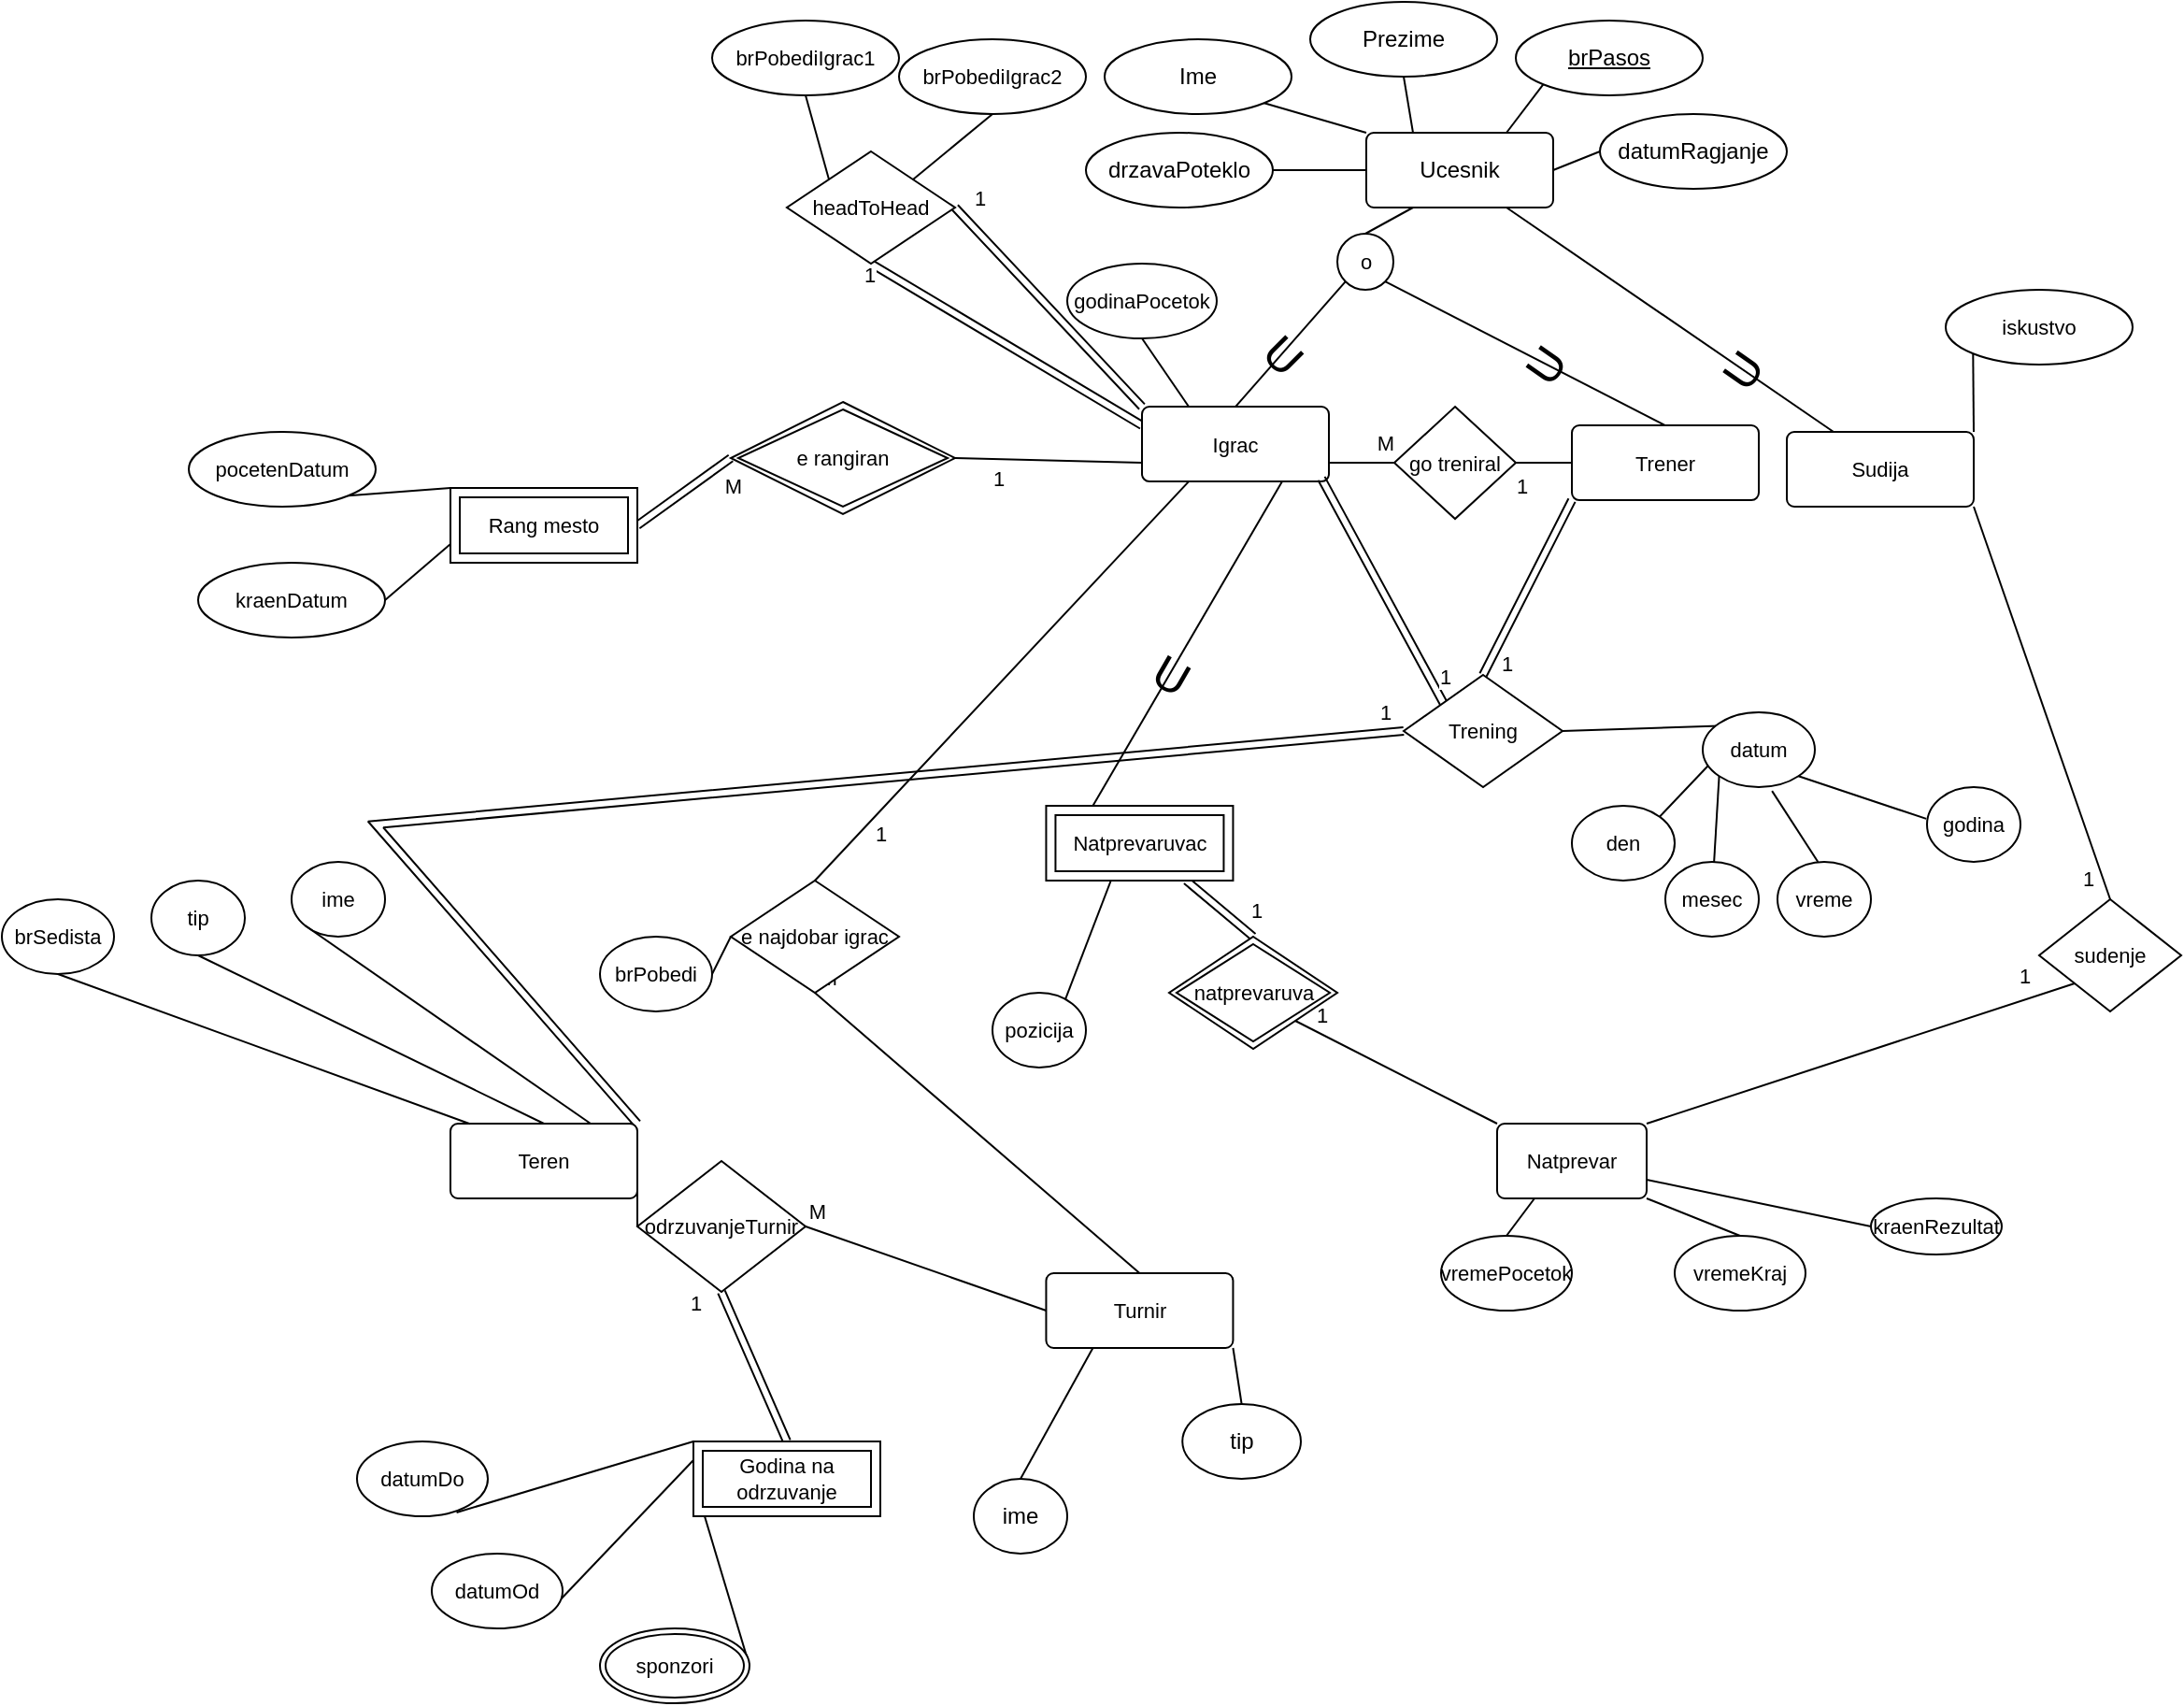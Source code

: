 <mxfile version="22.0.8" type="github">
  <diagram name="Page-1" id="bCBQcqJFbT7YR_BkL4kP">
    <mxGraphModel dx="2097" dy="680" grid="1" gridSize="10" guides="1" tooltips="1" connect="1" arrows="1" fold="1" page="1" pageScale="1" pageWidth="850" pageHeight="1100" math="0" shadow="0">
      <root>
        <mxCell id="0" />
        <mxCell id="1" parent="0" />
        <mxCell id="mq__92epC1WS6delLXho-19" style="edgeStyle=none;shape=connector;rounded=0;orthogonalLoop=1;jettySize=auto;html=1;exitX=0.25;exitY=1;exitDx=0;exitDy=0;entryX=0.5;entryY=0;entryDx=0;entryDy=0;labelBackgroundColor=default;strokeColor=default;align=center;verticalAlign=middle;fontFamily=Helvetica;fontSize=11;fontColor=default;endArrow=none;endFill=0;" parent="1" source="mq__92epC1WS6delLXho-2" target="mq__92epC1WS6delLXho-18" edge="1">
          <mxGeometry relative="1" as="geometry" />
        </mxCell>
        <mxCell id="mq__92epC1WS6delLXho-2" value="&lt;div&gt;Ucesnik&lt;/div&gt;" style="rounded=1;arcSize=10;whiteSpace=wrap;html=1;align=center;" parent="1" vertex="1">
          <mxGeometry x="200" y="90" width="100" height="40" as="geometry" />
        </mxCell>
        <mxCell id="mq__92epC1WS6delLXho-10" style="shape=connector;rounded=0;orthogonalLoop=1;jettySize=auto;html=1;exitX=1;exitY=1;exitDx=0;exitDy=0;labelBackgroundColor=default;strokeColor=default;align=center;verticalAlign=middle;fontFamily=Helvetica;fontSize=11;fontColor=default;endArrow=none;endFill=0;entryX=0;entryY=0;entryDx=0;entryDy=0;" parent="1" source="mq__92epC1WS6delLXho-4" target="mq__92epC1WS6delLXho-2" edge="1">
          <mxGeometry relative="1" as="geometry">
            <mxPoint x="170" y="100" as="targetPoint" />
          </mxGeometry>
        </mxCell>
        <mxCell id="mq__92epC1WS6delLXho-4" value="Ime" style="ellipse;whiteSpace=wrap;html=1;align=center;" parent="1" vertex="1">
          <mxGeometry x="60" y="40" width="100" height="40" as="geometry" />
        </mxCell>
        <mxCell id="mq__92epC1WS6delLXho-11" style="edgeStyle=none;shape=connector;rounded=0;orthogonalLoop=1;jettySize=auto;html=1;exitX=0.5;exitY=1;exitDx=0;exitDy=0;entryX=0.25;entryY=0;entryDx=0;entryDy=0;labelBackgroundColor=default;strokeColor=default;align=center;verticalAlign=middle;fontFamily=Helvetica;fontSize=11;fontColor=default;endArrow=none;endFill=0;" parent="1" source="mq__92epC1WS6delLXho-5" target="mq__92epC1WS6delLXho-2" edge="1">
          <mxGeometry relative="1" as="geometry" />
        </mxCell>
        <mxCell id="mq__92epC1WS6delLXho-5" value="Prezime" style="ellipse;whiteSpace=wrap;html=1;align=center;" parent="1" vertex="1">
          <mxGeometry x="170" y="20" width="100" height="40" as="geometry" />
        </mxCell>
        <mxCell id="mq__92epC1WS6delLXho-12" style="edgeStyle=none;shape=connector;rounded=0;orthogonalLoop=1;jettySize=auto;html=1;exitX=0;exitY=1;exitDx=0;exitDy=0;entryX=0.75;entryY=0;entryDx=0;entryDy=0;labelBackgroundColor=default;strokeColor=default;align=center;verticalAlign=middle;fontFamily=Helvetica;fontSize=11;fontColor=default;endArrow=none;endFill=0;" parent="1" source="mq__92epC1WS6delLXho-6" target="mq__92epC1WS6delLXho-2" edge="1">
          <mxGeometry relative="1" as="geometry" />
        </mxCell>
        <mxCell id="mq__92epC1WS6delLXho-6" value="&lt;u&gt;brPasos&lt;/u&gt;" style="ellipse;whiteSpace=wrap;html=1;align=center;" parent="1" vertex="1">
          <mxGeometry x="280" y="30" width="100" height="40" as="geometry" />
        </mxCell>
        <mxCell id="mq__92epC1WS6delLXho-9" style="edgeStyle=orthogonalEdgeStyle;rounded=0;orthogonalLoop=1;jettySize=auto;html=1;exitX=1;exitY=0.5;exitDx=0;exitDy=0;endArrow=none;endFill=0;" parent="1" source="mq__92epC1WS6delLXho-7" target="mq__92epC1WS6delLXho-2" edge="1">
          <mxGeometry relative="1" as="geometry" />
        </mxCell>
        <mxCell id="mq__92epC1WS6delLXho-7" value="drzavaPoteklo" style="ellipse;whiteSpace=wrap;html=1;align=center;" parent="1" vertex="1">
          <mxGeometry x="50" y="90" width="100" height="40" as="geometry" />
        </mxCell>
        <mxCell id="mq__92epC1WS6delLXho-13" style="edgeStyle=none;shape=connector;rounded=0;orthogonalLoop=1;jettySize=auto;html=1;exitX=0;exitY=0.5;exitDx=0;exitDy=0;entryX=1;entryY=0.5;entryDx=0;entryDy=0;labelBackgroundColor=default;strokeColor=default;align=center;verticalAlign=middle;fontFamily=Helvetica;fontSize=11;fontColor=default;endArrow=none;endFill=0;" parent="1" source="mq__92epC1WS6delLXho-8" target="mq__92epC1WS6delLXho-2" edge="1">
          <mxGeometry relative="1" as="geometry" />
        </mxCell>
        <mxCell id="mq__92epC1WS6delLXho-8" value="datumRagjanje" style="ellipse;whiteSpace=wrap;html=1;align=center;" parent="1" vertex="1">
          <mxGeometry x="325" y="80" width="100" height="40" as="geometry" />
        </mxCell>
        <mxCell id="mq__92epC1WS6delLXho-47" value="1" style="edgeStyle=none;shape=connector;rounded=0;orthogonalLoop=1;jettySize=auto;html=1;exitX=0;exitY=0.75;exitDx=0;exitDy=0;entryX=1;entryY=0.5;entryDx=0;entryDy=0;labelBackgroundColor=default;strokeColor=default;align=center;verticalAlign=middle;fontFamily=Helvetica;fontSize=11;fontColor=default;endArrow=none;endFill=0;" parent="1" source="mq__92epC1WS6delLXho-15" target="mq__92epC1WS6delLXho-44" edge="1">
          <mxGeometry x="0.54" y="10" relative="1" as="geometry">
            <mxPoint as="offset" />
          </mxGeometry>
        </mxCell>
        <mxCell id="mq__92epC1WS6delLXho-51" value="M" style="edgeStyle=none;shape=connector;rounded=0;orthogonalLoop=1;jettySize=auto;html=1;exitX=1;exitY=0.75;exitDx=0;exitDy=0;entryX=0;entryY=0.5;entryDx=0;entryDy=0;labelBackgroundColor=default;strokeColor=default;align=center;verticalAlign=middle;fontFamily=Helvetica;fontSize=11;fontColor=default;endArrow=none;endFill=0;" parent="1" source="mq__92epC1WS6delLXho-15" target="mq__92epC1WS6delLXho-49" edge="1">
          <mxGeometry x="0.715" y="11" relative="1" as="geometry">
            <mxPoint as="offset" />
          </mxGeometry>
        </mxCell>
        <mxCell id="9Mbee1yuVD9q4XuMxD_L-72" value="1" style="edgeStyle=none;shape=link;rounded=0;orthogonalLoop=1;jettySize=auto;html=1;exitX=0;exitY=0;exitDx=0;exitDy=0;entryX=1;entryY=0.5;entryDx=0;entryDy=0;labelBackgroundColor=default;strokeColor=default;align=center;verticalAlign=middle;fontFamily=Helvetica;fontSize=11;fontColor=default;endArrow=none;endFill=0;" edge="1" parent="1" source="mq__92epC1WS6delLXho-15" target="9Mbee1yuVD9q4XuMxD_L-71">
          <mxGeometry x="0.921" y="-13" relative="1" as="geometry">
            <mxPoint as="offset" />
          </mxGeometry>
        </mxCell>
        <mxCell id="9Mbee1yuVD9q4XuMxD_L-73" value="1" style="edgeStyle=none;shape=link;rounded=0;orthogonalLoop=1;jettySize=auto;html=1;exitX=0;exitY=0.25;exitDx=0;exitDy=0;entryX=0.5;entryY=1;entryDx=0;entryDy=0;labelBackgroundColor=default;strokeColor=default;align=center;verticalAlign=middle;fontFamily=Helvetica;fontSize=11;fontColor=default;endArrow=none;endFill=0;" edge="1" parent="1" source="mq__92epC1WS6delLXho-15" target="9Mbee1yuVD9q4XuMxD_L-71">
          <mxGeometry x="0.98" y="6" relative="1" as="geometry">
            <mxPoint as="offset" />
          </mxGeometry>
        </mxCell>
        <mxCell id="mq__92epC1WS6delLXho-15" value="Igrac" style="rounded=1;arcSize=10;whiteSpace=wrap;html=1;align=center;fontFamily=Helvetica;fontSize=11;fontColor=default;" parent="1" vertex="1">
          <mxGeometry x="80" y="236.53" width="100" height="40" as="geometry" />
        </mxCell>
        <mxCell id="mq__92epC1WS6delLXho-50" value="1" style="edgeStyle=none;shape=connector;rounded=0;orthogonalLoop=1;jettySize=auto;html=1;exitX=0;exitY=0.5;exitDx=0;exitDy=0;entryX=1;entryY=0.5;entryDx=0;entryDy=0;labelBackgroundColor=default;strokeColor=default;align=center;verticalAlign=middle;fontFamily=Helvetica;fontSize=11;fontColor=default;endArrow=none;endFill=0;" parent="1" source="mq__92epC1WS6delLXho-16" target="mq__92epC1WS6delLXho-49" edge="1">
          <mxGeometry x="0.786" y="12" relative="1" as="geometry">
            <mxPoint as="offset" />
          </mxGeometry>
        </mxCell>
        <mxCell id="mq__92epC1WS6delLXho-16" value="Trener" style="rounded=1;arcSize=10;whiteSpace=wrap;html=1;align=center;fontFamily=Helvetica;fontSize=11;fontColor=default;" parent="1" vertex="1">
          <mxGeometry x="310" y="246.53" width="100" height="40" as="geometry" />
        </mxCell>
        <mxCell id="mq__92epC1WS6delLXho-21" style="edgeStyle=none;shape=connector;rounded=0;orthogonalLoop=1;jettySize=auto;html=1;exitX=1;exitY=1;exitDx=0;exitDy=0;entryX=0.5;entryY=0;entryDx=0;entryDy=0;labelBackgroundColor=default;strokeColor=default;align=center;verticalAlign=middle;fontFamily=Helvetica;fontSize=11;fontColor=default;endArrow=none;endFill=0;" parent="1" source="mq__92epC1WS6delLXho-18" target="mq__92epC1WS6delLXho-16" edge="1">
          <mxGeometry relative="1" as="geometry" />
        </mxCell>
        <mxCell id="mq__92epC1WS6delLXho-18" value="o" style="ellipse;whiteSpace=wrap;html=1;aspect=fixed;fontFamily=Helvetica;fontSize=11;fontColor=default;" parent="1" vertex="1">
          <mxGeometry x="184.51" y="144" width="30" height="30" as="geometry" />
        </mxCell>
        <mxCell id="mq__92epC1WS6delLXho-31" value="" style="group" parent="1" vertex="1" connectable="0">
          <mxGeometry x="128.72" y="180" width="55.794" height="56.526" as="geometry" />
        </mxCell>
        <mxCell id="mq__92epC1WS6delLXho-32" value="" style="group" parent="mq__92epC1WS6delLXho-31" vertex="1" connectable="0">
          <mxGeometry x="-0.774" y="-0.042" width="56.569" height="56.569" as="geometry" />
        </mxCell>
        <mxCell id="mq__92epC1WS6delLXho-20" style="edgeStyle=none;shape=connector;rounded=0;orthogonalLoop=1;jettySize=auto;html=1;exitX=0;exitY=1;exitDx=0;exitDy=0;entryX=0.5;entryY=0;entryDx=0;entryDy=0;labelBackgroundColor=default;strokeColor=default;align=center;verticalAlign=middle;fontFamily=Helvetica;fontSize=11;fontColor=default;endArrow=none;endFill=0;" parent="mq__92epC1WS6delLXho-32" source="mq__92epC1WS6delLXho-18" target="mq__92epC1WS6delLXho-15" edge="1">
          <mxGeometry relative="1" as="geometry" />
        </mxCell>
        <mxCell id="mq__92epC1WS6delLXho-24" value="&lt;font style=&quot;font-size: 25px;&quot;&gt;U&lt;/font&gt;" style="text;html=1;align=center;verticalAlign=middle;resizable=0;points=[];autosize=1;strokeColor=none;fillColor=none;fontSize=11;fontFamily=Helvetica;fontColor=default;rotation=45;" parent="mq__92epC1WS6delLXho-32" vertex="1">
          <mxGeometry x="8.284" y="8.284" width="40" height="40" as="geometry" />
        </mxCell>
        <mxCell id="mq__92epC1WS6delLXho-34" value="" style="endArrow=none;html=1;rounded=0;labelBackgroundColor=default;strokeColor=default;align=center;verticalAlign=middle;fontFamily=Helvetica;fontSize=11;fontColor=default;shape=connector;exitX=0.75;exitY=1;exitDx=0;exitDy=0;entryX=0.25;entryY=0;entryDx=0;entryDy=0;" parent="1" source="mq__92epC1WS6delLXho-2" target="mq__92epC1WS6delLXho-35" edge="1">
          <mxGeometry width="50" height="50" relative="1" as="geometry">
            <mxPoint x="330" y="200" as="sourcePoint" />
            <mxPoint x="400" y="230" as="targetPoint" />
          </mxGeometry>
        </mxCell>
        <mxCell id="mq__92epC1WS6delLXho-35" value="Sudija" style="rounded=1;arcSize=10;whiteSpace=wrap;html=1;align=center;fontFamily=Helvetica;fontSize=11;fontColor=default;" parent="1" vertex="1">
          <mxGeometry x="425" y="250" width="100" height="40" as="geometry" />
        </mxCell>
        <mxCell id="mq__92epC1WS6delLXho-36" value="&lt;font style=&quot;font-size: 25px;&quot;&gt;U&lt;/font&gt;" style="text;html=1;align=center;verticalAlign=middle;resizable=0;points=[];autosize=1;strokeColor=none;fillColor=none;fontSize=11;fontFamily=Helvetica;fontColor=default;rotation=-55;" parent="1" vertex="1">
          <mxGeometry x="380" y="196.53" width="40" height="40" as="geometry" />
        </mxCell>
        <mxCell id="mq__92epC1WS6delLXho-45" value="M" style="edgeStyle=none;shape=link;rounded=0;orthogonalLoop=1;jettySize=auto;html=1;exitX=1;exitY=0.5;exitDx=0;exitDy=0;entryX=0;entryY=0.5;entryDx=0;entryDy=0;labelBackgroundColor=default;strokeColor=default;align=center;verticalAlign=middle;fontFamily=Helvetica;fontSize=11;fontColor=default;endArrow=none;endFill=0;" parent="1" source="mq__92epC1WS6delLXho-48" target="mq__92epC1WS6delLXho-44" edge="1">
          <mxGeometry x="0.75" y="-13" relative="1" as="geometry">
            <mxPoint x="-80" y="330" as="sourcePoint" />
            <mxPoint as="offset" />
          </mxGeometry>
        </mxCell>
        <mxCell id="mq__92epC1WS6delLXho-39" style="edgeStyle=none;shape=connector;rounded=0;orthogonalLoop=1;jettySize=auto;html=1;exitX=0.5;exitY=1;exitDx=0;exitDy=0;entryX=0.25;entryY=0;entryDx=0;entryDy=0;labelBackgroundColor=default;strokeColor=default;align=center;verticalAlign=middle;fontFamily=Helvetica;fontSize=11;fontColor=default;endArrow=none;endFill=0;" parent="1" source="mq__92epC1WS6delLXho-38" target="mq__92epC1WS6delLXho-15" edge="1">
          <mxGeometry relative="1" as="geometry" />
        </mxCell>
        <mxCell id="mq__92epC1WS6delLXho-38" value="godinaPocetok" style="ellipse;whiteSpace=wrap;html=1;align=center;fontFamily=Helvetica;fontSize=11;fontColor=default;" parent="1" vertex="1">
          <mxGeometry x="40" y="160" width="80" height="40" as="geometry" />
        </mxCell>
        <mxCell id="mq__92epC1WS6delLXho-42" style="edgeStyle=none;shape=connector;rounded=0;orthogonalLoop=1;jettySize=auto;html=1;exitX=1;exitY=1;exitDx=0;exitDy=0;entryX=0;entryY=0;entryDx=0;entryDy=0;labelBackgroundColor=default;strokeColor=default;align=center;verticalAlign=middle;fontFamily=Helvetica;fontSize=11;fontColor=default;endArrow=none;endFill=0;" parent="1" source="mq__92epC1WS6delLXho-40" target="mq__92epC1WS6delLXho-48" edge="1">
          <mxGeometry relative="1" as="geometry">
            <mxPoint x="-130" y="330" as="targetPoint" />
          </mxGeometry>
        </mxCell>
        <mxCell id="mq__92epC1WS6delLXho-40" value="pocetenDatum" style="ellipse;whiteSpace=wrap;html=1;align=center;fontFamily=Helvetica;fontSize=11;fontColor=default;" parent="1" vertex="1">
          <mxGeometry x="-430" y="250" width="100" height="40" as="geometry" />
        </mxCell>
        <mxCell id="mq__92epC1WS6delLXho-43" style="edgeStyle=none;shape=connector;rounded=0;orthogonalLoop=1;jettySize=auto;html=1;exitX=1;exitY=0.5;exitDx=0;exitDy=0;entryX=0;entryY=0.75;entryDx=0;entryDy=0;labelBackgroundColor=default;strokeColor=default;align=center;verticalAlign=middle;fontFamily=Helvetica;fontSize=11;fontColor=default;endArrow=none;endFill=0;" parent="1" source="mq__92epC1WS6delLXho-41" target="mq__92epC1WS6delLXho-48" edge="1">
          <mxGeometry relative="1" as="geometry">
            <mxPoint x="-130" y="370" as="targetPoint" />
          </mxGeometry>
        </mxCell>
        <mxCell id="mq__92epC1WS6delLXho-41" value="kraenDatum" style="ellipse;whiteSpace=wrap;html=1;align=center;fontFamily=Helvetica;fontSize=11;fontColor=default;" parent="1" vertex="1">
          <mxGeometry x="-425" y="320" width="100" height="40" as="geometry" />
        </mxCell>
        <mxCell id="mq__92epC1WS6delLXho-44" value="e rangiran" style="shape=rhombus;double=1;perimeter=rhombusPerimeter;whiteSpace=wrap;html=1;align=center;fontFamily=Helvetica;fontSize=11;fontColor=default;" parent="1" vertex="1">
          <mxGeometry x="-140" y="234" width="120" height="60" as="geometry" />
        </mxCell>
        <mxCell id="mq__92epC1WS6delLXho-48" value="Rang mesto" style="shape=ext;margin=3;double=1;whiteSpace=wrap;html=1;align=center;fontFamily=Helvetica;fontSize=11;fontColor=default;" parent="1" vertex="1">
          <mxGeometry x="-290" y="280" width="100" height="40" as="geometry" />
        </mxCell>
        <mxCell id="mq__92epC1WS6delLXho-49" value="go treniral" style="shape=rhombus;perimeter=rhombusPerimeter;whiteSpace=wrap;html=1;align=center;fontFamily=Helvetica;fontSize=11;fontColor=default;" parent="1" vertex="1">
          <mxGeometry x="215" y="236.53" width="65" height="60" as="geometry" />
        </mxCell>
        <mxCell id="mq__92epC1WS6delLXho-53" style="edgeStyle=none;shape=connector;rounded=0;orthogonalLoop=1;jettySize=auto;html=1;exitX=0;exitY=1;exitDx=0;exitDy=0;entryX=1;entryY=0;entryDx=0;entryDy=0;labelBackgroundColor=default;strokeColor=default;align=center;verticalAlign=middle;fontFamily=Helvetica;fontSize=11;fontColor=default;endArrow=none;endFill=0;" parent="1" source="mq__92epC1WS6delLXho-52" target="mq__92epC1WS6delLXho-35" edge="1">
          <mxGeometry relative="1" as="geometry" />
        </mxCell>
        <mxCell id="mq__92epC1WS6delLXho-52" value="iskustvo" style="ellipse;whiteSpace=wrap;html=1;align=center;fontFamily=Helvetica;fontSize=11;fontColor=default;" parent="1" vertex="1">
          <mxGeometry x="510" y="174" width="100" height="40" as="geometry" />
        </mxCell>
        <mxCell id="9Mbee1yuVD9q4XuMxD_L-7" value="M" style="edgeStyle=none;shape=connector;rounded=0;orthogonalLoop=1;jettySize=auto;html=1;exitX=0.5;exitY=0;exitDx=0;exitDy=0;entryX=0.5;entryY=1;entryDx=0;entryDy=0;labelBackgroundColor=default;strokeColor=default;align=center;verticalAlign=middle;fontFamily=Helvetica;fontSize=11;fontColor=default;endArrow=none;endFill=0;" edge="1" parent="1" source="mq__92epC1WS6delLXho-54" target="9Mbee1yuVD9q4XuMxD_L-6">
          <mxGeometry x="1" y="-10" relative="1" as="geometry">
            <mxPoint as="offset" />
          </mxGeometry>
        </mxCell>
        <mxCell id="9Mbee1yuVD9q4XuMxD_L-20" value="M" style="edgeStyle=none;shape=connector;rounded=0;orthogonalLoop=1;jettySize=auto;html=1;exitX=0;exitY=0.5;exitDx=0;exitDy=0;entryX=1;entryY=0.5;entryDx=0;entryDy=0;labelBackgroundColor=default;strokeColor=default;align=center;verticalAlign=middle;fontFamily=Helvetica;fontSize=11;fontColor=default;endArrow=none;endFill=0;" edge="1" parent="1" source="mq__92epC1WS6delLXho-54" target="9Mbee1yuVD9q4XuMxD_L-18">
          <mxGeometry x="0.954" y="-10" relative="1" as="geometry">
            <mxPoint as="offset" />
          </mxGeometry>
        </mxCell>
        <mxCell id="mq__92epC1WS6delLXho-54" value="Turnir" style="rounded=1;arcSize=10;whiteSpace=wrap;html=1;align=center;fontFamily=Helvetica;fontSize=11;fontColor=default;" parent="1" vertex="1">
          <mxGeometry x="28.72" y="700" width="100" height="40" as="geometry" />
        </mxCell>
        <mxCell id="9Mbee1yuVD9q4XuMxD_L-4" style="rounded=0;orthogonalLoop=1;jettySize=auto;html=1;exitX=0.5;exitY=0;exitDx=0;exitDy=0;entryX=0.25;entryY=1;entryDx=0;entryDy=0;endArrow=none;endFill=0;" edge="1" parent="1" source="9Mbee1yuVD9q4XuMxD_L-2" target="mq__92epC1WS6delLXho-54">
          <mxGeometry relative="1" as="geometry" />
        </mxCell>
        <mxCell id="9Mbee1yuVD9q4XuMxD_L-2" value="ime" style="ellipse;whiteSpace=wrap;html=1;align=center;" vertex="1" parent="1">
          <mxGeometry x="-10" y="810" width="50" height="40" as="geometry" />
        </mxCell>
        <mxCell id="9Mbee1yuVD9q4XuMxD_L-5" style="rounded=0;orthogonalLoop=1;jettySize=auto;html=1;exitX=0.5;exitY=0;exitDx=0;exitDy=0;entryX=1;entryY=1;entryDx=0;entryDy=0;endArrow=none;endFill=0;" edge="1" parent="1" source="9Mbee1yuVD9q4XuMxD_L-3" target="mq__92epC1WS6delLXho-54">
          <mxGeometry relative="1" as="geometry" />
        </mxCell>
        <mxCell id="9Mbee1yuVD9q4XuMxD_L-3" value="&lt;div&gt;tip&lt;/div&gt;" style="ellipse;whiteSpace=wrap;html=1;align=center;" vertex="1" parent="1">
          <mxGeometry x="101.62" y="770" width="63.38" height="40" as="geometry" />
        </mxCell>
        <mxCell id="9Mbee1yuVD9q4XuMxD_L-8" value="1" style="edgeStyle=none;shape=connector;rounded=0;orthogonalLoop=1;jettySize=auto;html=1;exitX=0.5;exitY=0;exitDx=0;exitDy=0;entryX=0.25;entryY=1;entryDx=0;entryDy=0;labelBackgroundColor=default;strokeColor=default;align=center;verticalAlign=middle;fontFamily=Helvetica;fontSize=11;fontColor=default;endArrow=none;endFill=0;" edge="1" parent="1" source="9Mbee1yuVD9q4XuMxD_L-6" target="mq__92epC1WS6delLXho-15">
          <mxGeometry x="-0.714" y="-8" relative="1" as="geometry">
            <mxPoint as="offset" />
          </mxGeometry>
        </mxCell>
        <mxCell id="9Mbee1yuVD9q4XuMxD_L-10" style="edgeStyle=none;shape=connector;rounded=0;orthogonalLoop=1;jettySize=auto;html=1;exitX=0;exitY=0.5;exitDx=0;exitDy=0;entryX=1;entryY=0.5;entryDx=0;entryDy=0;labelBackgroundColor=default;strokeColor=default;align=center;verticalAlign=middle;fontFamily=Helvetica;fontSize=11;fontColor=default;endArrow=none;endFill=0;" edge="1" parent="1" source="9Mbee1yuVD9q4XuMxD_L-6" target="9Mbee1yuVD9q4XuMxD_L-9">
          <mxGeometry relative="1" as="geometry" />
        </mxCell>
        <mxCell id="9Mbee1yuVD9q4XuMxD_L-6" value="e najdobar igrac" style="shape=rhombus;perimeter=rhombusPerimeter;whiteSpace=wrap;html=1;align=center;fontFamily=Helvetica;fontSize=11;fontColor=default;" vertex="1" parent="1">
          <mxGeometry x="-140" y="490" width="90" height="60" as="geometry" />
        </mxCell>
        <mxCell id="9Mbee1yuVD9q4XuMxD_L-9" value="brPobedi" style="ellipse;whiteSpace=wrap;html=1;align=center;fontFamily=Helvetica;fontSize=11;fontColor=default;" vertex="1" parent="1">
          <mxGeometry x="-210" y="520" width="60" height="40" as="geometry" />
        </mxCell>
        <mxCell id="9Mbee1yuVD9q4XuMxD_L-19" value="1" style="edgeStyle=none;shape=connector;rounded=0;orthogonalLoop=1;jettySize=auto;html=1;exitX=1;exitY=0.5;exitDx=0;exitDy=0;entryX=0;entryY=0.5;entryDx=0;entryDy=0;labelBackgroundColor=default;strokeColor=default;align=center;verticalAlign=middle;fontFamily=Helvetica;fontSize=11;fontColor=default;endArrow=none;endFill=0;" edge="1" parent="1" source="9Mbee1yuVD9q4XuMxD_L-11" target="9Mbee1yuVD9q4XuMxD_L-18">
          <mxGeometry x="1" y="10" relative="1" as="geometry">
            <mxPoint x="2" as="offset" />
          </mxGeometry>
        </mxCell>
        <mxCell id="9Mbee1yuVD9q4XuMxD_L-123" value="1" style="edgeStyle=none;shape=link;rounded=0;orthogonalLoop=1;jettySize=auto;html=1;exitX=1;exitY=0;exitDx=0;exitDy=0;labelBackgroundColor=default;strokeColor=default;align=center;verticalAlign=middle;fontFamily=Helvetica;fontSize=11;fontColor=default;endArrow=none;endFill=0;entryX=0;entryY=0.5;entryDx=0;entryDy=0;" edge="1" parent="1" source="9Mbee1yuVD9q4XuMxD_L-11" target="9Mbee1yuVD9q4XuMxD_L-120">
          <mxGeometry x="0.976" y="11" relative="1" as="geometry">
            <mxPoint x="-360" y="440" as="targetPoint" />
            <Array as="points">
              <mxPoint x="-330" y="460" />
            </Array>
            <mxPoint as="offset" />
          </mxGeometry>
        </mxCell>
        <mxCell id="9Mbee1yuVD9q4XuMxD_L-11" value="Teren" style="rounded=1;arcSize=10;whiteSpace=wrap;html=1;align=center;fontFamily=Helvetica;fontSize=11;fontColor=default;" vertex="1" parent="1">
          <mxGeometry x="-290" y="620" width="100" height="40" as="geometry" />
        </mxCell>
        <mxCell id="9Mbee1yuVD9q4XuMxD_L-12" value="ime" style="ellipse;whiteSpace=wrap;html=1;align=center;fontFamily=Helvetica;fontSize=11;fontColor=default;" vertex="1" parent="1">
          <mxGeometry x="-375" y="480" width="50" height="40" as="geometry" />
        </mxCell>
        <mxCell id="9Mbee1yuVD9q4XuMxD_L-16" style="edgeStyle=none;shape=connector;rounded=0;orthogonalLoop=1;jettySize=auto;html=1;exitX=0.5;exitY=1;exitDx=0;exitDy=0;entryX=0.5;entryY=0;entryDx=0;entryDy=0;labelBackgroundColor=default;strokeColor=default;align=center;verticalAlign=middle;fontFamily=Helvetica;fontSize=11;fontColor=default;endArrow=none;endFill=0;" edge="1" parent="1" source="9Mbee1yuVD9q4XuMxD_L-13" target="9Mbee1yuVD9q4XuMxD_L-11">
          <mxGeometry relative="1" as="geometry" />
        </mxCell>
        <mxCell id="9Mbee1yuVD9q4XuMxD_L-13" value="tip" style="ellipse;whiteSpace=wrap;html=1;align=center;fontFamily=Helvetica;fontSize=11;fontColor=default;" vertex="1" parent="1">
          <mxGeometry x="-450" y="490" width="50" height="40" as="geometry" />
        </mxCell>
        <mxCell id="9Mbee1yuVD9q4XuMxD_L-15" style="edgeStyle=none;shape=connector;rounded=0;orthogonalLoop=1;jettySize=auto;html=1;exitX=0.5;exitY=1;exitDx=0;exitDy=0;entryX=0.104;entryY=0.003;entryDx=0;entryDy=0;labelBackgroundColor=default;strokeColor=default;align=center;verticalAlign=middle;fontFamily=Helvetica;fontSize=11;fontColor=default;endArrow=none;endFill=0;entryPerimeter=0;" edge="1" parent="1" source="9Mbee1yuVD9q4XuMxD_L-14" target="9Mbee1yuVD9q4XuMxD_L-11">
          <mxGeometry relative="1" as="geometry" />
        </mxCell>
        <mxCell id="9Mbee1yuVD9q4XuMxD_L-14" value="brSedista" style="ellipse;whiteSpace=wrap;html=1;align=center;fontFamily=Helvetica;fontSize=11;fontColor=default;" vertex="1" parent="1">
          <mxGeometry x="-530" y="500" width="60" height="40" as="geometry" />
        </mxCell>
        <mxCell id="9Mbee1yuVD9q4XuMxD_L-17" style="edgeStyle=none;shape=connector;rounded=0;orthogonalLoop=1;jettySize=auto;html=1;exitX=0;exitY=1;exitDx=0;exitDy=0;entryX=0.75;entryY=0;entryDx=0;entryDy=0;labelBackgroundColor=default;strokeColor=default;align=center;verticalAlign=middle;fontFamily=Helvetica;fontSize=11;fontColor=default;endArrow=none;endFill=0;" edge="1" parent="1" source="9Mbee1yuVD9q4XuMxD_L-12" target="9Mbee1yuVD9q4XuMxD_L-11">
          <mxGeometry relative="1" as="geometry">
            <Array as="points" />
          </mxGeometry>
        </mxCell>
        <mxCell id="9Mbee1yuVD9q4XuMxD_L-18" value="odrzuvanjeTurnir" style="shape=rhombus;perimeter=rhombusPerimeter;whiteSpace=wrap;html=1;align=center;fontFamily=Helvetica;fontSize=11;fontColor=default;" vertex="1" parent="1">
          <mxGeometry x="-190" y="640" width="90" height="70" as="geometry" />
        </mxCell>
        <mxCell id="9Mbee1yuVD9q4XuMxD_L-32" value="1" style="edgeStyle=none;shape=link;rounded=0;orthogonalLoop=1;jettySize=auto;html=1;exitX=0.5;exitY=0;exitDx=0;exitDy=0;entryX=0.5;entryY=1;entryDx=0;entryDy=0;labelBackgroundColor=default;strokeColor=default;align=center;verticalAlign=middle;fontFamily=Helvetica;fontSize=11;fontColor=default;endArrow=none;endFill=0;" edge="1" parent="1" source="9Mbee1yuVD9q4XuMxD_L-33" target="9Mbee1yuVD9q4XuMxD_L-18">
          <mxGeometry x="1" y="15" relative="1" as="geometry">
            <mxPoint x="-75" y="630" as="sourcePoint" />
            <mxPoint as="offset" />
          </mxGeometry>
        </mxCell>
        <mxCell id="9Mbee1yuVD9q4XuMxD_L-27" style="edgeStyle=none;shape=connector;rounded=0;orthogonalLoop=1;jettySize=auto;html=1;exitX=1;exitY=1;exitDx=0;exitDy=0;entryX=0;entryY=0.25;entryDx=0;entryDy=0;labelBackgroundColor=default;strokeColor=default;align=center;verticalAlign=middle;fontFamily=Helvetica;fontSize=11;fontColor=default;endArrow=none;endFill=0;" edge="1" parent="1" source="9Mbee1yuVD9q4XuMxD_L-24" target="9Mbee1yuVD9q4XuMxD_L-33">
          <mxGeometry relative="1" as="geometry">
            <mxPoint x="-150" y="650" as="targetPoint" />
          </mxGeometry>
        </mxCell>
        <mxCell id="9Mbee1yuVD9q4XuMxD_L-24" value="datumOd" style="ellipse;whiteSpace=wrap;html=1;align=center;fontFamily=Helvetica;fontSize=11;fontColor=default;" vertex="1" parent="1">
          <mxGeometry x="-300" y="850" width="70" height="40" as="geometry" />
        </mxCell>
        <mxCell id="9Mbee1yuVD9q4XuMxD_L-28" style="edgeStyle=none;shape=connector;rounded=0;orthogonalLoop=1;jettySize=auto;html=1;exitX=0.761;exitY=0.949;exitDx=0;exitDy=0;entryX=0;entryY=0;entryDx=0;entryDy=0;labelBackgroundColor=default;strokeColor=default;align=center;verticalAlign=middle;fontFamily=Helvetica;fontSize=11;fontColor=default;endArrow=none;endFill=0;exitPerimeter=0;" edge="1" parent="1" source="9Mbee1yuVD9q4XuMxD_L-25" target="9Mbee1yuVD9q4XuMxD_L-33">
          <mxGeometry relative="1" as="geometry">
            <mxPoint x="-125" y="630" as="targetPoint" />
          </mxGeometry>
        </mxCell>
        <mxCell id="9Mbee1yuVD9q4XuMxD_L-25" value="datumDo" style="ellipse;whiteSpace=wrap;html=1;align=center;fontFamily=Helvetica;fontSize=11;fontColor=default;" vertex="1" parent="1">
          <mxGeometry x="-340" y="790" width="70" height="40" as="geometry" />
        </mxCell>
        <mxCell id="9Mbee1yuVD9q4XuMxD_L-31" style="edgeStyle=none;shape=connector;rounded=0;orthogonalLoop=1;jettySize=auto;html=1;exitX=1;exitY=0.5;exitDx=0;exitDy=0;entryX=0;entryY=0.5;entryDx=0;entryDy=0;labelBackgroundColor=default;strokeColor=default;align=center;verticalAlign=middle;fontFamily=Helvetica;fontSize=11;fontColor=default;endArrow=none;endFill=0;" edge="1" parent="1" source="9Mbee1yuVD9q4XuMxD_L-30" target="9Mbee1yuVD9q4XuMxD_L-33">
          <mxGeometry relative="1" as="geometry">
            <mxPoint x="-150" y="670" as="targetPoint" />
          </mxGeometry>
        </mxCell>
        <mxCell id="9Mbee1yuVD9q4XuMxD_L-30" value="sponzori" style="ellipse;shape=doubleEllipse;margin=3;whiteSpace=wrap;html=1;align=center;fontFamily=Helvetica;fontSize=11;fontColor=default;" vertex="1" parent="1">
          <mxGeometry x="-210" y="890" width="80" height="40" as="geometry" />
        </mxCell>
        <mxCell id="9Mbee1yuVD9q4XuMxD_L-33" value="Godina na odrzuvanje" style="shape=ext;margin=3;double=1;whiteSpace=wrap;html=1;align=center;fontFamily=Helvetica;fontSize=11;fontColor=default;" vertex="1" parent="1">
          <mxGeometry x="-160" y="790" width="100" height="40" as="geometry" />
        </mxCell>
        <mxCell id="9Mbee1yuVD9q4XuMxD_L-48" value="1" style="edgeStyle=none;shape=connector;rounded=0;orthogonalLoop=1;jettySize=auto;html=1;exitX=1;exitY=0;exitDx=0;exitDy=0;entryX=0;entryY=1;entryDx=0;entryDy=0;labelBackgroundColor=default;strokeColor=default;align=center;verticalAlign=middle;fontFamily=Helvetica;fontSize=11;fontColor=default;endArrow=none;endFill=0;" edge="1" parent="1" source="9Mbee1yuVD9q4XuMxD_L-35" target="9Mbee1yuVD9q4XuMxD_L-47">
          <mxGeometry x="0.793" y="12" relative="1" as="geometry">
            <mxPoint as="offset" />
          </mxGeometry>
        </mxCell>
        <mxCell id="9Mbee1yuVD9q4XuMxD_L-35" value="Natprevar" style="rounded=1;arcSize=10;whiteSpace=wrap;html=1;align=center;fontFamily=Helvetica;fontSize=11;fontColor=default;" vertex="1" parent="1">
          <mxGeometry x="270" y="620" width="80" height="40" as="geometry" />
        </mxCell>
        <mxCell id="9Mbee1yuVD9q4XuMxD_L-39" style="edgeStyle=none;shape=connector;rounded=0;orthogonalLoop=1;jettySize=auto;html=1;entryX=1.015;entryY=0.566;entryDx=0;entryDy=0;entryPerimeter=0;labelBackgroundColor=default;strokeColor=default;align=center;verticalAlign=middle;fontFamily=Helvetica;fontSize=11;fontColor=default;endArrow=none;endFill=0;" edge="1" parent="1">
          <mxGeometry relative="1" as="geometry">
            <mxPoint x="318.955" y="201.67" as="sourcePoint" />
            <mxPoint x="319.433" y="201.3" as="targetPoint" />
          </mxGeometry>
        </mxCell>
        <mxCell id="9Mbee1yuVD9q4XuMxD_L-40" value="&lt;font style=&quot;font-size: 25px;&quot;&gt;U&lt;/font&gt;" style="text;html=1;align=center;verticalAlign=middle;resizable=0;points=[];autosize=1;strokeColor=none;fillColor=none;fontSize=11;fontFamily=Helvetica;fontColor=default;rotation=-55;" vertex="1" parent="1">
          <mxGeometry x="275" y="194" width="40" height="40" as="geometry" />
        </mxCell>
        <mxCell id="9Mbee1yuVD9q4XuMxD_L-49" value="1" style="edgeStyle=none;shape=connector;rounded=0;orthogonalLoop=1;jettySize=auto;html=1;exitX=0.5;exitY=0;exitDx=0;exitDy=0;entryX=1;entryY=1;entryDx=0;entryDy=0;labelBackgroundColor=default;strokeColor=default;align=center;verticalAlign=middle;fontFamily=Helvetica;fontSize=11;fontColor=default;endArrow=none;endFill=0;" edge="1" parent="1" source="9Mbee1yuVD9q4XuMxD_L-47" target="mq__92epC1WS6delLXho-35">
          <mxGeometry x="-0.87" y="8" relative="1" as="geometry">
            <mxPoint as="offset" />
          </mxGeometry>
        </mxCell>
        <mxCell id="9Mbee1yuVD9q4XuMxD_L-47" value="sudenje" style="shape=rhombus;perimeter=rhombusPerimeter;whiteSpace=wrap;html=1;align=center;fontFamily=Helvetica;fontSize=11;fontColor=default;" vertex="1" parent="1">
          <mxGeometry x="560" y="500" width="76" height="60" as="geometry" />
        </mxCell>
        <mxCell id="9Mbee1yuVD9q4XuMxD_L-53" style="edgeStyle=none;shape=connector;rounded=0;orthogonalLoop=1;jettySize=auto;html=1;exitX=0.5;exitY=0;exitDx=0;exitDy=0;entryX=0.5;entryY=1;entryDx=0;entryDy=0;labelBackgroundColor=default;strokeColor=default;align=center;verticalAlign=middle;fontFamily=Helvetica;fontSize=11;fontColor=default;endArrow=none;endFill=0;" edge="1" parent="1" source="9Mbee1yuVD9q4XuMxD_L-56" target="9Mbee1yuVD9q4XuMxD_L-52">
          <mxGeometry relative="1" as="geometry">
            <mxPoint x="185" y="410" as="sourcePoint" />
          </mxGeometry>
        </mxCell>
        <mxCell id="9Mbee1yuVD9q4XuMxD_L-52" value="pozicija" style="ellipse;whiteSpace=wrap;html=1;align=center;fontFamily=Helvetica;fontSize=11;fontColor=default;" vertex="1" parent="1">
          <mxGeometry y="550" width="50" height="40" as="geometry" />
        </mxCell>
        <mxCell id="9Mbee1yuVD9q4XuMxD_L-58" style="edgeStyle=none;shape=connector;rounded=0;orthogonalLoop=1;jettySize=auto;html=1;exitX=0.25;exitY=0;exitDx=0;exitDy=0;entryX=0.75;entryY=1;entryDx=0;entryDy=0;labelBackgroundColor=default;strokeColor=default;align=center;verticalAlign=middle;fontFamily=Helvetica;fontSize=11;fontColor=default;endArrow=none;endFill=0;" edge="1" parent="1" source="9Mbee1yuVD9q4XuMxD_L-56" target="mq__92epC1WS6delLXho-15">
          <mxGeometry relative="1" as="geometry" />
        </mxCell>
        <mxCell id="9Mbee1yuVD9q4XuMxD_L-61" value="1" style="edgeStyle=none;shape=link;rounded=0;orthogonalLoop=1;jettySize=auto;html=1;exitX=0.75;exitY=1;exitDx=0;exitDy=0;entryX=0.5;entryY=0;entryDx=0;entryDy=0;labelBackgroundColor=default;strokeColor=default;align=center;verticalAlign=middle;fontFamily=Helvetica;fontSize=11;fontColor=default;endArrow=none;endFill=0;width=-3.913;" edge="1" parent="1" source="9Mbee1yuVD9q4XuMxD_L-56" target="9Mbee1yuVD9q4XuMxD_L-60">
          <mxGeometry x="0.647" y="12" relative="1" as="geometry">
            <mxPoint as="offset" />
          </mxGeometry>
        </mxCell>
        <mxCell id="9Mbee1yuVD9q4XuMxD_L-56" value="Natprevaruvac" style="shape=ext;margin=3;double=1;whiteSpace=wrap;html=1;align=center;fontFamily=Helvetica;fontSize=11;fontColor=default;" vertex="1" parent="1">
          <mxGeometry x="28.72" y="450" width="100" height="40" as="geometry" />
        </mxCell>
        <mxCell id="9Mbee1yuVD9q4XuMxD_L-59" value="&lt;font style=&quot;font-size: 25px;&quot;&gt;U&lt;/font&gt;" style="text;html=1;align=center;verticalAlign=middle;resizable=0;points=[];autosize=1;strokeColor=none;fillColor=none;fontSize=11;fontFamily=Helvetica;fontColor=default;rotation=30;" vertex="1" parent="1">
          <mxGeometry x="76" y="359" width="40" height="40" as="geometry" />
        </mxCell>
        <mxCell id="9Mbee1yuVD9q4XuMxD_L-62" value="1" style="edgeStyle=none;shape=connector;rounded=0;orthogonalLoop=1;jettySize=auto;html=1;exitX=1;exitY=1;exitDx=0;exitDy=0;entryX=0;entryY=0;entryDx=0;entryDy=0;labelBackgroundColor=default;strokeColor=default;align=center;verticalAlign=middle;fontFamily=Helvetica;fontSize=11;fontColor=default;endArrow=none;endFill=0;" edge="1" parent="1" source="9Mbee1yuVD9q4XuMxD_L-60" target="9Mbee1yuVD9q4XuMxD_L-35">
          <mxGeometry x="-0.818" y="9" relative="1" as="geometry">
            <mxPoint as="offset" />
          </mxGeometry>
        </mxCell>
        <mxCell id="9Mbee1yuVD9q4XuMxD_L-60" value="natprevaruva" style="shape=rhombus;double=1;perimeter=rhombusPerimeter;whiteSpace=wrap;html=1;align=center;fontFamily=Helvetica;fontSize=11;fontColor=default;" vertex="1" parent="1">
          <mxGeometry x="94.51" y="520" width="90" height="60" as="geometry" />
        </mxCell>
        <mxCell id="9Mbee1yuVD9q4XuMxD_L-66" style="edgeStyle=none;shape=connector;rounded=0;orthogonalLoop=1;jettySize=auto;html=1;exitX=0.5;exitY=0;exitDx=0;exitDy=0;entryX=0.25;entryY=1;entryDx=0;entryDy=0;labelBackgroundColor=default;strokeColor=default;align=center;verticalAlign=middle;fontFamily=Helvetica;fontSize=11;fontColor=default;endArrow=none;endFill=0;" edge="1" parent="1" source="9Mbee1yuVD9q4XuMxD_L-64" target="9Mbee1yuVD9q4XuMxD_L-35">
          <mxGeometry relative="1" as="geometry" />
        </mxCell>
        <mxCell id="9Mbee1yuVD9q4XuMxD_L-64" value="vremePocetok" style="ellipse;whiteSpace=wrap;html=1;align=center;fontFamily=Helvetica;fontSize=11;fontColor=default;" vertex="1" parent="1">
          <mxGeometry x="240" y="680" width="70" height="40" as="geometry" />
        </mxCell>
        <mxCell id="9Mbee1yuVD9q4XuMxD_L-67" style="edgeStyle=none;shape=connector;rounded=0;orthogonalLoop=1;jettySize=auto;html=1;exitX=0.5;exitY=0;exitDx=0;exitDy=0;entryX=1;entryY=1;entryDx=0;entryDy=0;labelBackgroundColor=default;strokeColor=default;align=center;verticalAlign=middle;fontFamily=Helvetica;fontSize=11;fontColor=default;endArrow=none;endFill=0;" edge="1" parent="1" source="9Mbee1yuVD9q4XuMxD_L-65" target="9Mbee1yuVD9q4XuMxD_L-35">
          <mxGeometry relative="1" as="geometry" />
        </mxCell>
        <mxCell id="9Mbee1yuVD9q4XuMxD_L-65" value="vremeKraj" style="ellipse;whiteSpace=wrap;html=1;align=center;fontFamily=Helvetica;fontSize=11;fontColor=default;" vertex="1" parent="1">
          <mxGeometry x="365" y="680" width="70" height="40" as="geometry" />
        </mxCell>
        <mxCell id="9Mbee1yuVD9q4XuMxD_L-69" style="edgeStyle=none;shape=connector;rounded=0;orthogonalLoop=1;jettySize=auto;html=1;exitX=0;exitY=0.5;exitDx=0;exitDy=0;entryX=1;entryY=0.75;entryDx=0;entryDy=0;labelBackgroundColor=default;strokeColor=default;align=center;verticalAlign=middle;fontFamily=Helvetica;fontSize=11;fontColor=default;endArrow=none;endFill=0;" edge="1" parent="1" source="9Mbee1yuVD9q4XuMxD_L-68" target="9Mbee1yuVD9q4XuMxD_L-35">
          <mxGeometry relative="1" as="geometry" />
        </mxCell>
        <mxCell id="9Mbee1yuVD9q4XuMxD_L-68" value="kraenRezultat" style="ellipse;whiteSpace=wrap;html=1;align=center;fontFamily=Helvetica;fontSize=11;fontColor=default;" vertex="1" parent="1">
          <mxGeometry x="470" y="660" width="70" height="30" as="geometry" />
        </mxCell>
        <mxCell id="9Mbee1yuVD9q4XuMxD_L-71" value="headToHead" style="shape=rhombus;perimeter=rhombusPerimeter;whiteSpace=wrap;html=1;align=center;fontFamily=Helvetica;fontSize=11;fontColor=default;" vertex="1" parent="1">
          <mxGeometry x="-110" y="100" width="90" height="60" as="geometry" />
        </mxCell>
        <mxCell id="9Mbee1yuVD9q4XuMxD_L-85" style="edgeStyle=none;shape=connector;rounded=0;orthogonalLoop=1;jettySize=auto;html=1;exitX=0.5;exitY=1;exitDx=0;exitDy=0;entryX=1;entryY=0;entryDx=0;entryDy=0;labelBackgroundColor=default;strokeColor=default;align=center;verticalAlign=middle;fontFamily=Helvetica;fontSize=11;fontColor=default;endArrow=none;endFill=0;" edge="1" parent="1" source="9Mbee1yuVD9q4XuMxD_L-81" target="9Mbee1yuVD9q4XuMxD_L-71">
          <mxGeometry relative="1" as="geometry" />
        </mxCell>
        <mxCell id="9Mbee1yuVD9q4XuMxD_L-81" value="brPobediIgrac2" style="ellipse;whiteSpace=wrap;html=1;align=center;fontFamily=Helvetica;fontSize=11;fontColor=default;" vertex="1" parent="1">
          <mxGeometry x="-50" y="40" width="100" height="40" as="geometry" />
        </mxCell>
        <mxCell id="9Mbee1yuVD9q4XuMxD_L-86" style="edgeStyle=none;shape=connector;rounded=0;orthogonalLoop=1;jettySize=auto;html=1;exitX=0.5;exitY=1;exitDx=0;exitDy=0;entryX=0;entryY=0;entryDx=0;entryDy=0;labelBackgroundColor=default;strokeColor=default;align=center;verticalAlign=middle;fontFamily=Helvetica;fontSize=11;fontColor=default;endArrow=none;endFill=0;" edge="1" parent="1" source="9Mbee1yuVD9q4XuMxD_L-82" target="9Mbee1yuVD9q4XuMxD_L-71">
          <mxGeometry relative="1" as="geometry" />
        </mxCell>
        <mxCell id="9Mbee1yuVD9q4XuMxD_L-82" value="brPobediIgrac1" style="ellipse;whiteSpace=wrap;html=1;align=center;fontFamily=Helvetica;fontSize=11;fontColor=default;" vertex="1" parent="1">
          <mxGeometry x="-150" y="30" width="100" height="40" as="geometry" />
        </mxCell>
        <mxCell id="9Mbee1yuVD9q4XuMxD_L-103" style="edgeStyle=none;shape=connector;rounded=0;orthogonalLoop=1;jettySize=auto;html=1;exitX=1;exitY=0;exitDx=0;exitDy=0;entryX=1;entryY=0.5;entryDx=0;entryDy=0;labelBackgroundColor=default;strokeColor=default;align=center;verticalAlign=middle;fontFamily=Helvetica;fontSize=11;fontColor=default;endArrow=none;endFill=0;" edge="1" parent="1" source="9Mbee1yuVD9q4XuMxD_L-105" target="9Mbee1yuVD9q4XuMxD_L-120">
          <mxGeometry relative="1" as="geometry">
            <mxPoint x="400" y="420" as="targetPoint" />
          </mxGeometry>
        </mxCell>
        <mxCell id="9Mbee1yuVD9q4XuMxD_L-104" style="edgeStyle=none;shape=connector;rounded=0;orthogonalLoop=1;jettySize=auto;html=1;exitX=0;exitY=1;exitDx=0;exitDy=0;labelBackgroundColor=default;strokeColor=default;align=center;verticalAlign=middle;fontFamily=Helvetica;fontSize=11;fontColor=default;endArrow=none;endFill=0;" edge="1" parent="1" source="9Mbee1yuVD9q4XuMxD_L-105" target="9Mbee1yuVD9q4XuMxD_L-108">
          <mxGeometry relative="1" as="geometry" />
        </mxCell>
        <mxCell id="9Mbee1yuVD9q4XuMxD_L-105" value="datum" style="ellipse;whiteSpace=wrap;html=1;align=center;fontFamily=Helvetica;fontSize=11;fontColor=default;" vertex="1" parent="1">
          <mxGeometry x="380" y="400" width="60" height="40" as="geometry" />
        </mxCell>
        <mxCell id="9Mbee1yuVD9q4XuMxD_L-106" style="edgeStyle=none;shape=connector;rounded=0;orthogonalLoop=1;jettySize=auto;html=1;exitX=1;exitY=0;exitDx=0;exitDy=0;entryX=0.045;entryY=0.719;entryDx=0;entryDy=0;labelBackgroundColor=default;strokeColor=default;align=center;verticalAlign=middle;fontFamily=Helvetica;fontSize=11;fontColor=default;endArrow=none;endFill=0;entryPerimeter=0;" edge="1" parent="1" source="9Mbee1yuVD9q4XuMxD_L-107" target="9Mbee1yuVD9q4XuMxD_L-105">
          <mxGeometry relative="1" as="geometry" />
        </mxCell>
        <mxCell id="9Mbee1yuVD9q4XuMxD_L-107" value="den" style="ellipse;whiteSpace=wrap;html=1;align=center;fontFamily=Helvetica;fontSize=11;fontColor=default;" vertex="1" parent="1">
          <mxGeometry x="310" y="450" width="55" height="40" as="geometry" />
        </mxCell>
        <mxCell id="9Mbee1yuVD9q4XuMxD_L-108" value="mesec" style="ellipse;whiteSpace=wrap;html=1;align=center;fontFamily=Helvetica;fontSize=11;fontColor=default;" vertex="1" parent="1">
          <mxGeometry x="360" y="480" width="50" height="40" as="geometry" />
        </mxCell>
        <mxCell id="9Mbee1yuVD9q4XuMxD_L-109" style="edgeStyle=none;shape=connector;rounded=0;orthogonalLoop=1;jettySize=auto;html=1;exitX=-0.008;exitY=0.424;exitDx=0;exitDy=0;entryX=1;entryY=1;entryDx=0;entryDy=0;labelBackgroundColor=default;strokeColor=default;align=center;verticalAlign=middle;fontFamily=Helvetica;fontSize=11;fontColor=default;endArrow=none;endFill=0;exitPerimeter=0;" edge="1" parent="1" source="9Mbee1yuVD9q4XuMxD_L-110" target="9Mbee1yuVD9q4XuMxD_L-105">
          <mxGeometry relative="1" as="geometry" />
        </mxCell>
        <mxCell id="9Mbee1yuVD9q4XuMxD_L-110" value="godina" style="ellipse;whiteSpace=wrap;html=1;align=center;fontFamily=Helvetica;fontSize=11;fontColor=default;" vertex="1" parent="1">
          <mxGeometry x="500" y="440" width="50" height="40" as="geometry" />
        </mxCell>
        <mxCell id="9Mbee1yuVD9q4XuMxD_L-111" style="edgeStyle=none;shape=connector;rounded=0;orthogonalLoop=1;jettySize=auto;html=1;exitX=0.433;exitY=0.001;exitDx=0;exitDy=0;entryX=0.618;entryY=1.052;entryDx=0;entryDy=0;labelBackgroundColor=default;strokeColor=default;align=center;verticalAlign=middle;fontFamily=Helvetica;fontSize=11;fontColor=default;endArrow=none;endFill=0;exitPerimeter=0;entryPerimeter=0;" edge="1" parent="1" source="9Mbee1yuVD9q4XuMxD_L-112" target="9Mbee1yuVD9q4XuMxD_L-105">
          <mxGeometry relative="1" as="geometry" />
        </mxCell>
        <mxCell id="9Mbee1yuVD9q4XuMxD_L-112" value="vreme" style="ellipse;whiteSpace=wrap;html=1;align=center;fontFamily=Helvetica;fontSize=11;fontColor=default;" vertex="1" parent="1">
          <mxGeometry x="420" y="480" width="50" height="40" as="geometry" />
        </mxCell>
        <mxCell id="9Mbee1yuVD9q4XuMxD_L-118" value="1" style="edgeStyle=none;shape=link;rounded=0;orthogonalLoop=1;jettySize=auto;html=1;exitX=0.5;exitY=0;exitDx=0;exitDy=0;entryX=0;entryY=1;entryDx=0;entryDy=0;labelBackgroundColor=default;strokeColor=default;align=center;verticalAlign=middle;fontFamily=Helvetica;fontSize=11;fontColor=default;endArrow=none;endFill=0;" edge="1" parent="1" source="9Mbee1yuVD9q4XuMxD_L-120" target="mq__92epC1WS6delLXho-16">
          <mxGeometry x="-0.79" y="-8" relative="1" as="geometry">
            <mxPoint x="265" y="359" as="sourcePoint" />
            <mxPoint as="offset" />
          </mxGeometry>
        </mxCell>
        <mxCell id="9Mbee1yuVD9q4XuMxD_L-119" value="1" style="edgeStyle=none;shape=link;rounded=0;orthogonalLoop=1;jettySize=auto;html=1;exitX=0;exitY=0;exitDx=0;exitDy=0;entryX=0.96;entryY=0.959;entryDx=0;entryDy=0;entryPerimeter=0;labelBackgroundColor=default;strokeColor=default;align=center;verticalAlign=middle;fontFamily=Helvetica;fontSize=11;fontColor=default;endArrow=none;endFill=0;" edge="1" parent="1" source="9Mbee1yuVD9q4XuMxD_L-120" target="mq__92epC1WS6delLXho-15">
          <mxGeometry x="-0.825" y="-7" relative="1" as="geometry">
            <mxPoint x="235" y="374" as="sourcePoint" />
            <mxPoint as="offset" />
          </mxGeometry>
        </mxCell>
        <mxCell id="9Mbee1yuVD9q4XuMxD_L-120" value="Trening" style="shape=rhombus;perimeter=rhombusPerimeter;whiteSpace=wrap;html=1;align=center;fontFamily=Helvetica;fontSize=11;fontColor=default;" vertex="1" parent="1">
          <mxGeometry x="220" y="380" width="85" height="60" as="geometry" />
        </mxCell>
      </root>
    </mxGraphModel>
  </diagram>
</mxfile>
